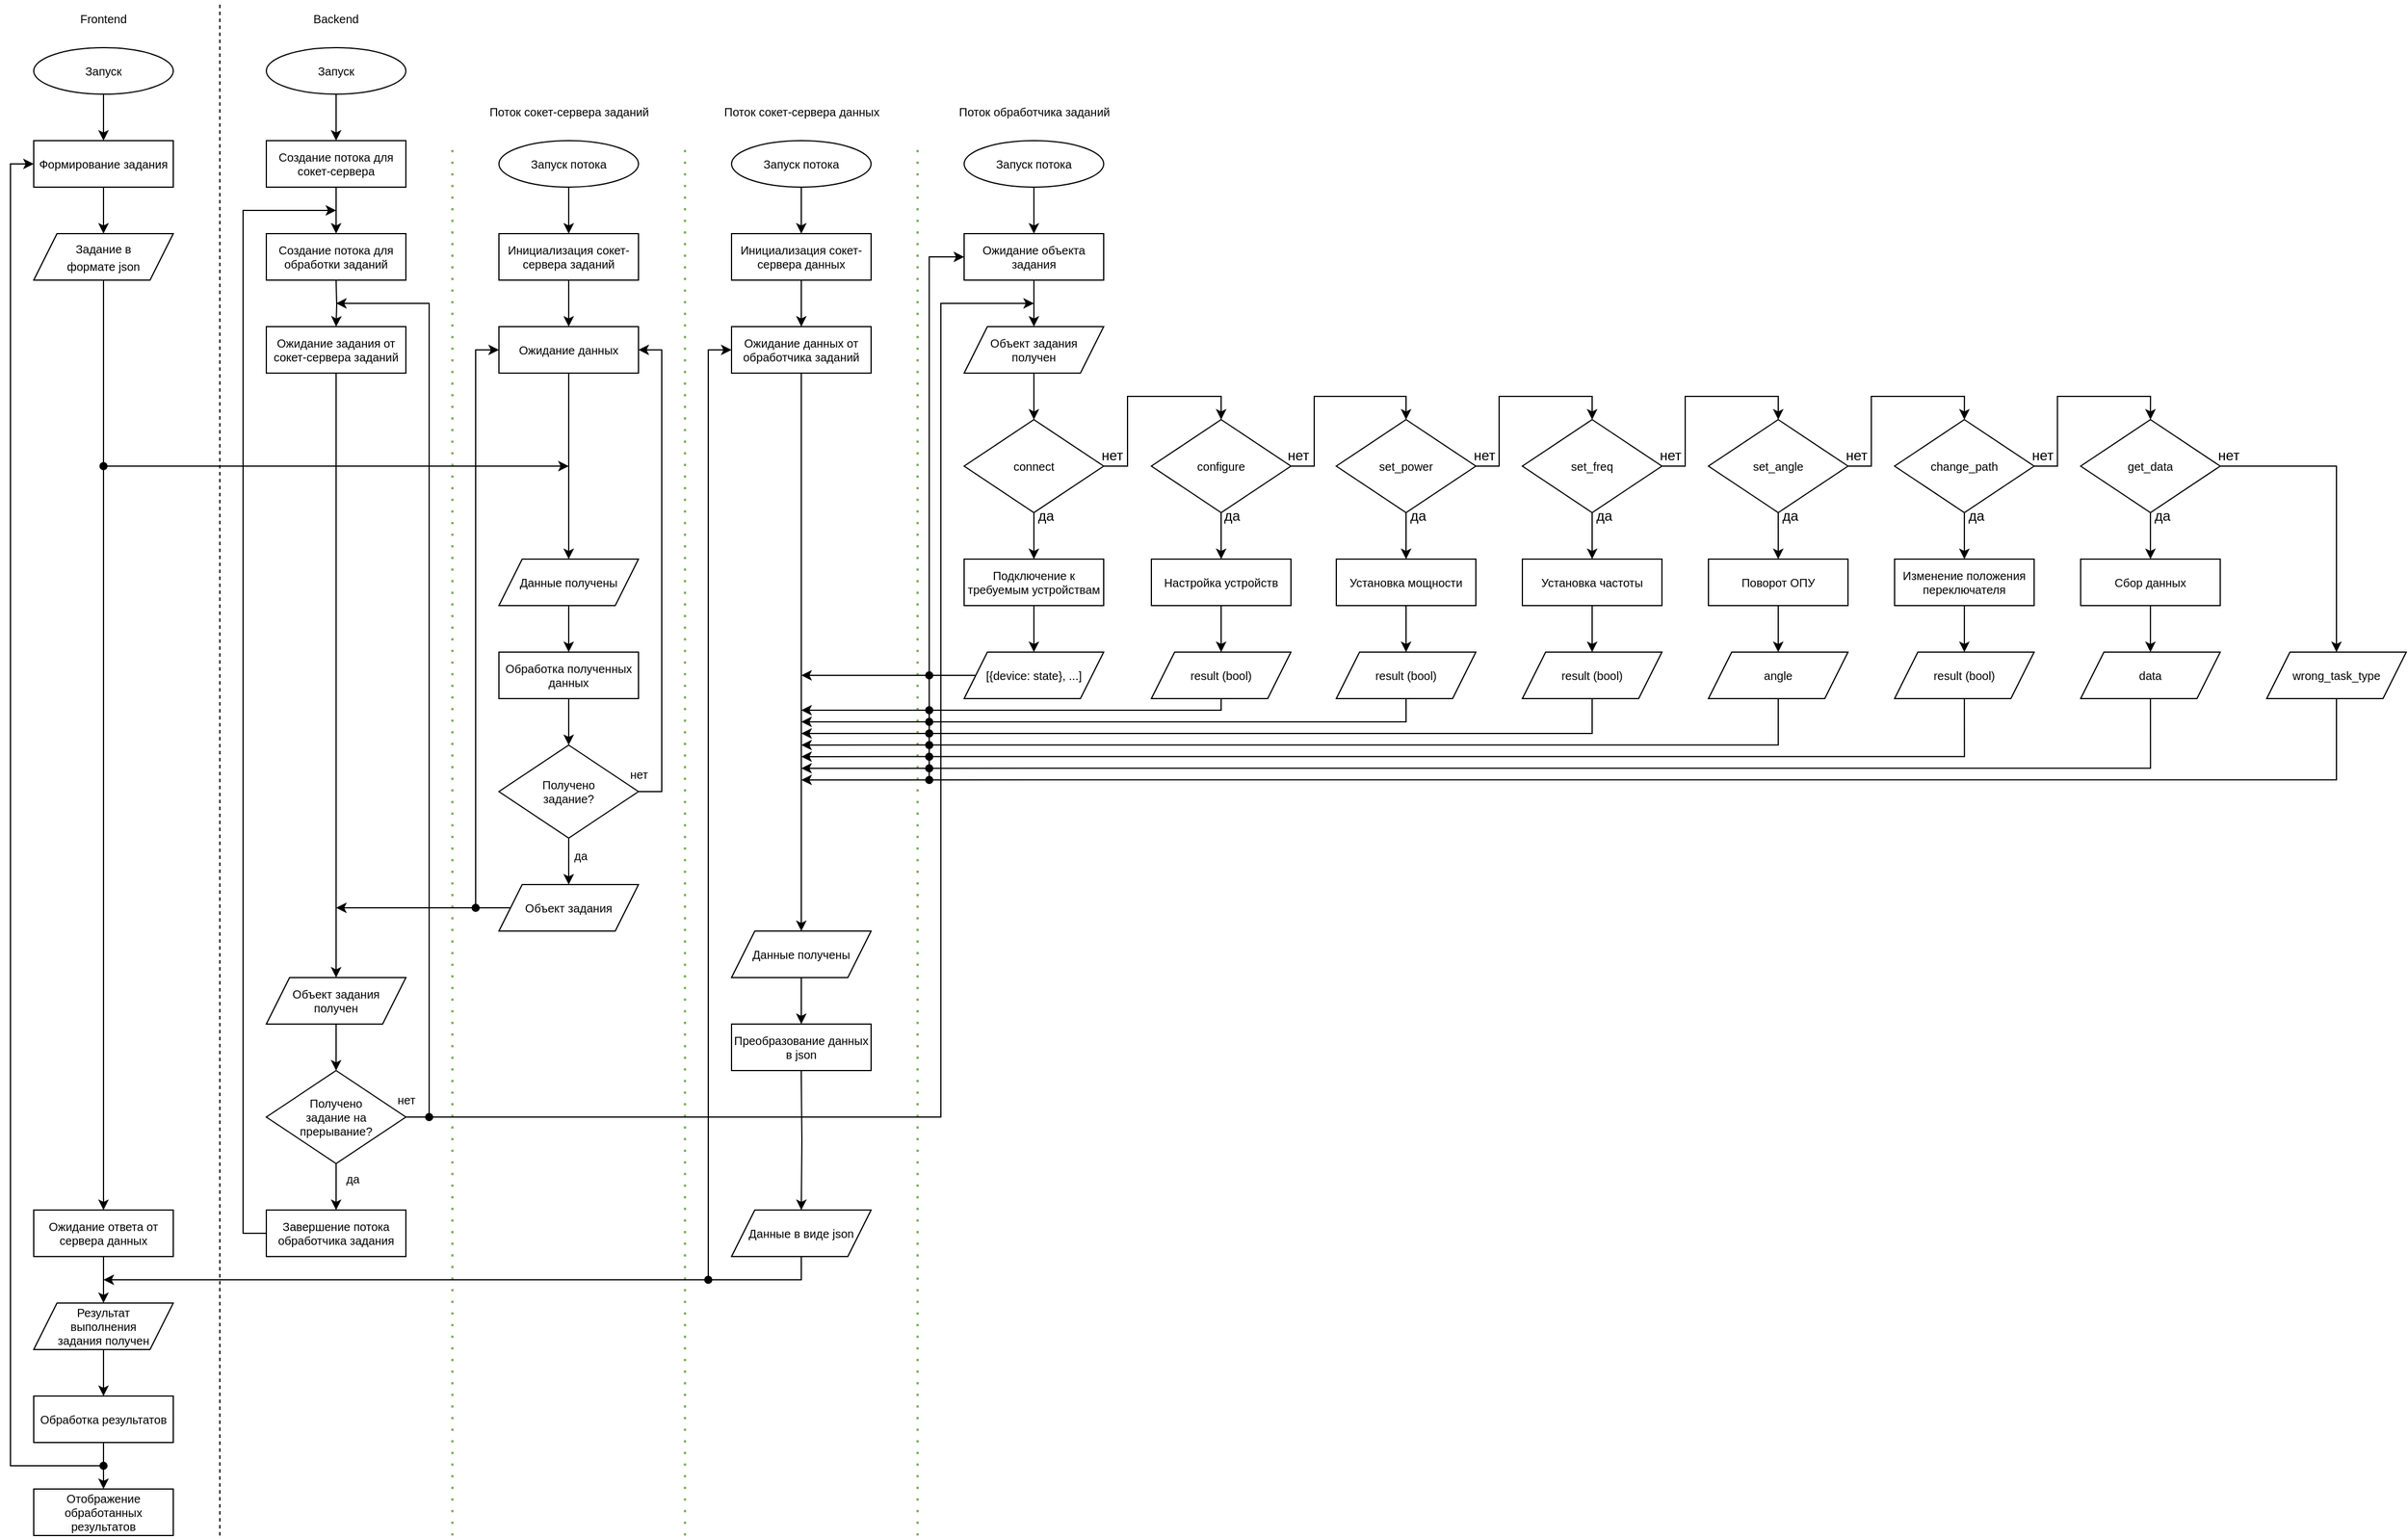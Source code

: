 <mxfile version="21.2.8" type="device">
  <diagram name="Страница 1" id="8t7mHYJjYLdRvQFiaqXW">
    <mxGraphModel dx="1793" dy="1056" grid="1" gridSize="10" guides="1" tooltips="1" connect="1" arrows="1" fold="1" page="1" pageScale="1" pageWidth="827" pageHeight="1169" math="0" shadow="0">
      <root>
        <mxCell id="0" />
        <mxCell id="1" parent="0" />
        <mxCell id="qP5BQAuJ_K36P6JdMD1J-1" value="" style="endArrow=none;dashed=1;html=1;rounded=0;fontSize=10;" edge="1" parent="1">
          <mxGeometry width="50" height="50" relative="1" as="geometry">
            <mxPoint x="320" y="1400" as="sourcePoint" />
            <mxPoint x="320" y="80" as="targetPoint" />
          </mxGeometry>
        </mxCell>
        <mxCell id="qP5BQAuJ_K36P6JdMD1J-2" value="Frontend" style="text;html=1;strokeColor=none;fillColor=none;align=center;verticalAlign=middle;whiteSpace=wrap;rounded=0;fontSize=10;" vertex="1" parent="1">
          <mxGeometry x="190" y="80" width="60" height="30" as="geometry" />
        </mxCell>
        <mxCell id="qP5BQAuJ_K36P6JdMD1J-3" value="Backend" style="text;html=1;strokeColor=none;fillColor=none;align=center;verticalAlign=middle;whiteSpace=wrap;rounded=0;fontSize=10;" vertex="1" parent="1">
          <mxGeometry x="390" y="80" width="60" height="30" as="geometry" />
        </mxCell>
        <mxCell id="qP5BQAuJ_K36P6JdMD1J-8" value="" style="edgeStyle=orthogonalEdgeStyle;rounded=0;orthogonalLoop=1;jettySize=auto;html=1;exitX=0.5;exitY=1;exitDx=0;exitDy=0;fontSize=10;" edge="1" parent="1" source="qP5BQAuJ_K36P6JdMD1J-36" target="qP5BQAuJ_K36P6JdMD1J-7">
          <mxGeometry relative="1" as="geometry">
            <mxPoint x="420" y="160" as="sourcePoint" />
          </mxGeometry>
        </mxCell>
        <mxCell id="qP5BQAuJ_K36P6JdMD1J-21" value="" style="edgeStyle=orthogonalEdgeStyle;rounded=0;orthogonalLoop=1;jettySize=auto;html=1;fontSize=10;exitX=0.5;exitY=1;exitDx=0;exitDy=0;entryX=0.5;entryY=0;entryDx=0;entryDy=0;" edge="1" parent="1" source="qP5BQAuJ_K36P6JdMD1J-6" target="qP5BQAuJ_K36P6JdMD1J-64">
          <mxGeometry relative="1" as="geometry">
            <mxPoint x="620.091" y="440" as="sourcePoint" />
            <mxPoint x="620" y="480" as="targetPoint" />
          </mxGeometry>
        </mxCell>
        <mxCell id="qP5BQAuJ_K36P6JdMD1J-6" value="&lt;font style=&quot;font-size: 10px;&quot;&gt;Инициализация сокет-сервера заданий&lt;/font&gt;" style="rounded=0;whiteSpace=wrap;html=1;fontSize=10;" vertex="1" parent="1">
          <mxGeometry x="560" y="280" width="120" height="40" as="geometry" />
        </mxCell>
        <mxCell id="qP5BQAuJ_K36P6JdMD1J-15" value="" style="edgeStyle=orthogonalEdgeStyle;rounded=0;orthogonalLoop=1;jettySize=auto;html=1;fontSize=10;" edge="1" parent="1" source="qP5BQAuJ_K36P6JdMD1J-7" target="qP5BQAuJ_K36P6JdMD1J-14">
          <mxGeometry relative="1" as="geometry" />
        </mxCell>
        <mxCell id="qP5BQAuJ_K36P6JdMD1J-7" value="Создание потока для сокет-сервера" style="rounded=0;whiteSpace=wrap;html=1;fontSize=10;" vertex="1" parent="1">
          <mxGeometry x="360" y="200" width="120" height="40" as="geometry" />
        </mxCell>
        <mxCell id="qP5BQAuJ_K36P6JdMD1J-10" value="" style="edgeStyle=orthogonalEdgeStyle;rounded=0;orthogonalLoop=1;jettySize=auto;html=1;exitX=0.5;exitY=1;exitDx=0;exitDy=0;fontSize=10;" edge="1" parent="1" source="qP5BQAuJ_K36P6JdMD1J-37" target="qP5BQAuJ_K36P6JdMD1J-6">
          <mxGeometry relative="1" as="geometry">
            <mxPoint x="620" y="240" as="sourcePoint" />
          </mxGeometry>
        </mxCell>
        <mxCell id="qP5BQAuJ_K36P6JdMD1J-11" value="" style="endArrow=none;dashed=1;html=1;dashPattern=1 4;strokeWidth=2;rounded=0;fillColor=#d5e8d4;strokeColor=#82b366;fontSize=10;" edge="1" parent="1">
          <mxGeometry width="50" height="50" relative="1" as="geometry">
            <mxPoint x="520" y="1400" as="sourcePoint" />
            <mxPoint x="520" y="200" as="targetPoint" />
          </mxGeometry>
        </mxCell>
        <mxCell id="qP5BQAuJ_K36P6JdMD1J-12" value="" style="endArrow=none;dashed=1;html=1;dashPattern=1 4;strokeWidth=2;rounded=0;fillColor=#d5e8d4;strokeColor=#82b366;fontSize=10;" edge="1" parent="1">
          <mxGeometry width="50" height="50" relative="1" as="geometry">
            <mxPoint x="720" y="1400" as="sourcePoint" />
            <mxPoint x="720" y="200" as="targetPoint" />
          </mxGeometry>
        </mxCell>
        <mxCell id="qP5BQAuJ_K36P6JdMD1J-13" value="Поток сокет-сервера заданий" style="text;html=1;align=center;verticalAlign=middle;resizable=0;points=[];autosize=1;strokeColor=none;fillColor=none;fontSize=10;" vertex="1" parent="1">
          <mxGeometry x="540" y="160" width="160" height="30" as="geometry" />
        </mxCell>
        <mxCell id="qP5BQAuJ_K36P6JdMD1J-17" value="" style="edgeStyle=orthogonalEdgeStyle;rounded=0;orthogonalLoop=1;jettySize=auto;html=1;fontSize=10;" edge="1" parent="1" target="qP5BQAuJ_K36P6JdMD1J-16">
          <mxGeometry relative="1" as="geometry">
            <mxPoint x="420" y="320" as="sourcePoint" />
          </mxGeometry>
        </mxCell>
        <mxCell id="qP5BQAuJ_K36P6JdMD1J-14" value="Создание потока для обработки заданий" style="rounded=0;whiteSpace=wrap;html=1;fontSize=10;" vertex="1" parent="1">
          <mxGeometry x="360" y="280" width="120" height="40" as="geometry" />
        </mxCell>
        <mxCell id="qP5BQAuJ_K36P6JdMD1J-41" style="edgeStyle=orthogonalEdgeStyle;rounded=0;orthogonalLoop=1;jettySize=auto;html=1;entryX=0.5;entryY=0;entryDx=0;entryDy=0;fontSize=10;" edge="1" parent="1" source="qP5BQAuJ_K36P6JdMD1J-16" target="qP5BQAuJ_K36P6JdMD1J-40">
          <mxGeometry relative="1" as="geometry" />
        </mxCell>
        <mxCell id="qP5BQAuJ_K36P6JdMD1J-16" value="Ожидание задания от сокет-сервера заданий" style="rounded=0;whiteSpace=wrap;html=1;fontSize=10;" vertex="1" parent="1">
          <mxGeometry x="360" y="360" width="120" height="40" as="geometry" />
        </mxCell>
        <mxCell id="qP5BQAuJ_K36P6JdMD1J-23" value="" style="edgeStyle=orthogonalEdgeStyle;rounded=0;orthogonalLoop=1;jettySize=auto;html=1;exitX=0.5;exitY=1;exitDx=0;exitDy=0;fontSize=10;entryX=0.5;entryY=0;entryDx=0;entryDy=0;" edge="1" parent="1" source="qP5BQAuJ_K36P6JdMD1J-38" target="qP5BQAuJ_K36P6JdMD1J-63">
          <mxGeometry relative="1" as="geometry">
            <mxPoint x="820" y="240" as="sourcePoint" />
            <mxPoint x="820" y="280" as="targetPoint" />
          </mxGeometry>
        </mxCell>
        <mxCell id="qP5BQAuJ_K36P6JdMD1J-19" value="Поток сокет-сервера данных" style="text;html=1;align=center;verticalAlign=middle;resizable=0;points=[];autosize=1;strokeColor=none;fillColor=none;fontSize=10;" vertex="1" parent="1">
          <mxGeometry x="740" y="160" width="160" height="30" as="geometry" />
        </mxCell>
        <mxCell id="qP5BQAuJ_K36P6JdMD1J-27" value="" style="edgeStyle=orthogonalEdgeStyle;rounded=0;orthogonalLoop=1;jettySize=auto;html=1;fontSize=10;" edge="1" parent="1" source="qP5BQAuJ_K36P6JdMD1J-24" target="qP5BQAuJ_K36P6JdMD1J-26">
          <mxGeometry relative="1" as="geometry" />
        </mxCell>
        <mxCell id="qP5BQAuJ_K36P6JdMD1J-24" value="Обработка полученных данных" style="rounded=0;whiteSpace=wrap;html=1;fontSize=10;" vertex="1" parent="1">
          <mxGeometry x="560" y="640" width="120" height="40" as="geometry" />
        </mxCell>
        <mxCell id="qP5BQAuJ_K36P6JdMD1J-33" value="" style="edgeStyle=orthogonalEdgeStyle;rounded=0;orthogonalLoop=1;jettySize=auto;html=1;fontSize=10;" edge="1" parent="1" source="qP5BQAuJ_K36P6JdMD1J-26" target="qP5BQAuJ_K36P6JdMD1J-32">
          <mxGeometry relative="1" as="geometry" />
        </mxCell>
        <mxCell id="qP5BQAuJ_K36P6JdMD1J-65" style="edgeStyle=orthogonalEdgeStyle;rounded=0;orthogonalLoop=1;jettySize=auto;html=1;entryX=1;entryY=0.5;entryDx=0;entryDy=0;fontSize=10;" edge="1" parent="1" source="qP5BQAuJ_K36P6JdMD1J-26" target="qP5BQAuJ_K36P6JdMD1J-64">
          <mxGeometry relative="1" as="geometry">
            <Array as="points">
              <mxPoint x="700" y="760" />
              <mxPoint x="700" y="380" />
            </Array>
          </mxGeometry>
        </mxCell>
        <mxCell id="qP5BQAuJ_K36P6JdMD1J-26" value="Получено &lt;br style=&quot;font-size: 10px;&quot;&gt;задание?" style="rhombus;whiteSpace=wrap;html=1;rounded=0;fontSize=10;" vertex="1" parent="1">
          <mxGeometry x="560" y="720" width="120" height="80" as="geometry" />
        </mxCell>
        <mxCell id="qP5BQAuJ_K36P6JdMD1J-30" value="нет" style="text;html=1;align=center;verticalAlign=middle;resizable=0;points=[];autosize=1;strokeColor=none;fillColor=none;fontSize=10;" vertex="1" parent="1">
          <mxGeometry x="660" y="730" width="40" height="30" as="geometry" />
        </mxCell>
        <mxCell id="qP5BQAuJ_K36P6JdMD1J-159" value="" style="edgeStyle=orthogonalEdgeStyle;rounded=0;orthogonalLoop=1;jettySize=auto;html=1;" edge="1" parent="1" source="qP5BQAuJ_K36P6JdMD1J-31" target="qP5BQAuJ_K36P6JdMD1J-24">
          <mxGeometry relative="1" as="geometry" />
        </mxCell>
        <mxCell id="qP5BQAuJ_K36P6JdMD1J-31" value="Данные получены" style="shape=parallelogram;perimeter=parallelogramPerimeter;whiteSpace=wrap;html=1;fixedSize=1;fontSize=10;" vertex="1" parent="1">
          <mxGeometry x="560" y="560" width="120" height="40" as="geometry" />
        </mxCell>
        <mxCell id="qP5BQAuJ_K36P6JdMD1J-43" style="edgeStyle=orthogonalEdgeStyle;rounded=0;orthogonalLoop=1;jettySize=auto;html=1;fontSize=10;" edge="1" parent="1" source="qP5BQAuJ_K36P6JdMD1J-32">
          <mxGeometry relative="1" as="geometry">
            <mxPoint x="420" y="860" as="targetPoint" />
          </mxGeometry>
        </mxCell>
        <mxCell id="qP5BQAuJ_K36P6JdMD1J-32" value="Объект задания" style="shape=parallelogram;perimeter=parallelogramPerimeter;whiteSpace=wrap;html=1;fixedSize=1;fontSize=10;" vertex="1" parent="1">
          <mxGeometry x="560" y="840" width="120" height="40" as="geometry" />
        </mxCell>
        <mxCell id="qP5BQAuJ_K36P6JdMD1J-34" value="да" style="text;html=1;align=center;verticalAlign=middle;resizable=0;points=[];autosize=1;strokeColor=none;fillColor=none;fontSize=10;" vertex="1" parent="1">
          <mxGeometry x="615" y="800" width="30" height="30" as="geometry" />
        </mxCell>
        <mxCell id="qP5BQAuJ_K36P6JdMD1J-157" value="" style="edgeStyle=orthogonalEdgeStyle;rounded=0;orthogonalLoop=1;jettySize=auto;html=1;" edge="1" parent="1" source="qP5BQAuJ_K36P6JdMD1J-35">
          <mxGeometry relative="1" as="geometry">
            <mxPoint x="220" y="200" as="targetPoint" />
          </mxGeometry>
        </mxCell>
        <mxCell id="qP5BQAuJ_K36P6JdMD1J-35" value="Запуск" style="ellipse;whiteSpace=wrap;html=1;fontSize=10;" vertex="1" parent="1">
          <mxGeometry x="160" y="120" width="120" height="40" as="geometry" />
        </mxCell>
        <mxCell id="qP5BQAuJ_K36P6JdMD1J-36" value="Запуск" style="ellipse;whiteSpace=wrap;html=1;fontSize=10;" vertex="1" parent="1">
          <mxGeometry x="360" y="120" width="120" height="40" as="geometry" />
        </mxCell>
        <mxCell id="qP5BQAuJ_K36P6JdMD1J-37" value="Запуск потока" style="ellipse;whiteSpace=wrap;html=1;fontSize=10;" vertex="1" parent="1">
          <mxGeometry x="560" y="200" width="120" height="40" as="geometry" />
        </mxCell>
        <mxCell id="qP5BQAuJ_K36P6JdMD1J-38" value="Запуск потока" style="ellipse;whiteSpace=wrap;html=1;fontSize=10;" vertex="1" parent="1">
          <mxGeometry x="760" y="200" width="120" height="40" as="geometry" />
        </mxCell>
        <mxCell id="qP5BQAuJ_K36P6JdMD1J-57" style="edgeStyle=orthogonalEdgeStyle;rounded=0;orthogonalLoop=1;jettySize=auto;html=1;entryX=0.5;entryY=0;entryDx=0;entryDy=0;fontSize=10;" edge="1" parent="1" source="qP5BQAuJ_K36P6JdMD1J-40" target="qP5BQAuJ_K36P6JdMD1J-51">
          <mxGeometry relative="1" as="geometry" />
        </mxCell>
        <mxCell id="qP5BQAuJ_K36P6JdMD1J-40" value="&lt;font style=&quot;font-size: 10px;&quot;&gt;Объект задания &lt;br style=&quot;font-size: 10px;&quot;&gt;получен&lt;/font&gt;" style="shape=parallelogram;perimeter=parallelogramPerimeter;whiteSpace=wrap;html=1;fixedSize=1;fontSize=10;" vertex="1" parent="1">
          <mxGeometry x="360" y="920" width="120" height="40" as="geometry" />
        </mxCell>
        <mxCell id="qP5BQAuJ_K36P6JdMD1J-44" value="" style="endArrow=none;dashed=1;html=1;dashPattern=1 4;strokeWidth=2;rounded=0;fillColor=#d5e8d4;strokeColor=#82b366;fontSize=10;" edge="1" parent="1">
          <mxGeometry width="50" height="50" relative="1" as="geometry">
            <mxPoint x="920" y="1400" as="sourcePoint" />
            <mxPoint x="920" y="200" as="targetPoint" />
          </mxGeometry>
        </mxCell>
        <mxCell id="qP5BQAuJ_K36P6JdMD1J-45" value="" style="edgeStyle=orthogonalEdgeStyle;rounded=0;orthogonalLoop=1;jettySize=auto;html=1;exitX=0.5;exitY=1;exitDx=0;exitDy=0;fontSize=10;" edge="1" parent="1" source="qP5BQAuJ_K36P6JdMD1J-47">
          <mxGeometry relative="1" as="geometry">
            <mxPoint x="1020" y="240" as="sourcePoint" />
            <mxPoint x="1020" y="280" as="targetPoint" />
          </mxGeometry>
        </mxCell>
        <mxCell id="qP5BQAuJ_K36P6JdMD1J-46" value="Поток обработчика заданий" style="text;html=1;align=center;verticalAlign=middle;resizable=0;points=[];autosize=1;strokeColor=none;fillColor=none;fontSize=10;" vertex="1" parent="1">
          <mxGeometry x="945" y="160" width="150" height="30" as="geometry" />
        </mxCell>
        <mxCell id="qP5BQAuJ_K36P6JdMD1J-47" value="Запуск потока" style="ellipse;whiteSpace=wrap;html=1;fontSize=10;" vertex="1" parent="1">
          <mxGeometry x="960" y="200" width="120" height="40" as="geometry" />
        </mxCell>
        <mxCell id="qP5BQAuJ_K36P6JdMD1J-53" value="" style="edgeStyle=orthogonalEdgeStyle;rounded=0;orthogonalLoop=1;jettySize=auto;html=1;fontSize=10;" edge="1" parent="1" source="qP5BQAuJ_K36P6JdMD1J-51" target="qP5BQAuJ_K36P6JdMD1J-52">
          <mxGeometry relative="1" as="geometry" />
        </mxCell>
        <mxCell id="qP5BQAuJ_K36P6JdMD1J-58" style="edgeStyle=orthogonalEdgeStyle;rounded=0;orthogonalLoop=1;jettySize=auto;html=1;fontSize=10;" edge="1" parent="1" source="qP5BQAuJ_K36P6JdMD1J-51">
          <mxGeometry relative="1" as="geometry">
            <mxPoint x="1020" y="340" as="targetPoint" />
            <Array as="points">
              <mxPoint x="940" y="1040" />
              <mxPoint x="940" y="340" />
              <mxPoint x="1020" y="340" />
            </Array>
          </mxGeometry>
        </mxCell>
        <mxCell id="qP5BQAuJ_K36P6JdMD1J-51" value="Получено &lt;br style=&quot;font-size: 10px;&quot;&gt;задание на &lt;br style=&quot;font-size: 10px;&quot;&gt;прерывание?" style="rhombus;whiteSpace=wrap;html=1;rounded=0;fontSize=10;" vertex="1" parent="1">
          <mxGeometry x="360" y="1000" width="120" height="80" as="geometry" />
        </mxCell>
        <mxCell id="qP5BQAuJ_K36P6JdMD1J-55" style="edgeStyle=orthogonalEdgeStyle;rounded=0;orthogonalLoop=1;jettySize=auto;html=1;exitX=0;exitY=0.5;exitDx=0;exitDy=0;fontSize=10;" edge="1" parent="1" source="qP5BQAuJ_K36P6JdMD1J-52">
          <mxGeometry relative="1" as="geometry">
            <mxPoint x="420" y="260" as="targetPoint" />
            <Array as="points">
              <mxPoint x="340" y="1140" />
              <mxPoint x="340" y="260" />
            </Array>
          </mxGeometry>
        </mxCell>
        <mxCell id="qP5BQAuJ_K36P6JdMD1J-52" value="&lt;font style=&quot;font-size: 10px;&quot;&gt;Завершение потока&lt;br style=&quot;font-size: 10px;&quot;&gt;обработчика задания&lt;/font&gt;" style="rounded=0;whiteSpace=wrap;html=1;fontSize=10;" vertex="1" parent="1">
          <mxGeometry x="360" y="1120" width="120" height="40" as="geometry" />
        </mxCell>
        <mxCell id="qP5BQAuJ_K36P6JdMD1J-54" value="да" style="text;html=1;align=center;verticalAlign=middle;resizable=0;points=[];autosize=1;strokeColor=none;fillColor=none;fontSize=10;" vertex="1" parent="1">
          <mxGeometry x="419" y="1078" width="30" height="30" as="geometry" />
        </mxCell>
        <mxCell id="qP5BQAuJ_K36P6JdMD1J-61" value="" style="edgeStyle=orthogonalEdgeStyle;rounded=0;orthogonalLoop=1;jettySize=auto;html=1;fontSize=10;exitX=0.5;exitY=1;exitDx=0;exitDy=0;" edge="1" parent="1" source="qP5BQAuJ_K36P6JdMD1J-59" target="qP5BQAuJ_K36P6JdMD1J-60">
          <mxGeometry relative="1" as="geometry">
            <mxPoint x="1020" y="440" as="sourcePoint" />
          </mxGeometry>
        </mxCell>
        <mxCell id="qP5BQAuJ_K36P6JdMD1J-59" value="&lt;font style=&quot;font-size: 10px;&quot;&gt;Ожидание объекта задания&lt;/font&gt;" style="rounded=0;whiteSpace=wrap;html=1;fontSize=10;" vertex="1" parent="1">
          <mxGeometry x="960" y="280" width="120" height="40" as="geometry" />
        </mxCell>
        <mxCell id="qP5BQAuJ_K36P6JdMD1J-74" value="" style="edgeStyle=orthogonalEdgeStyle;rounded=0;orthogonalLoop=1;jettySize=auto;html=1;fontSize=10;" edge="1" parent="1" source="qP5BQAuJ_K36P6JdMD1J-60" target="qP5BQAuJ_K36P6JdMD1J-73">
          <mxGeometry relative="1" as="geometry" />
        </mxCell>
        <mxCell id="qP5BQAuJ_K36P6JdMD1J-60" value="&lt;font style=&quot;font-size: 10px;&quot;&gt;Объект задания &lt;br style=&quot;font-size: 10px;&quot;&gt;получен&lt;/font&gt;" style="shape=parallelogram;perimeter=parallelogramPerimeter;whiteSpace=wrap;html=1;fixedSize=1;fontSize=10;" vertex="1" parent="1">
          <mxGeometry x="960" y="360" width="120" height="40" as="geometry" />
        </mxCell>
        <mxCell id="qP5BQAuJ_K36P6JdMD1J-62" value="нет" style="text;html=1;align=center;verticalAlign=middle;resizable=0;points=[];autosize=1;strokeColor=none;fillColor=none;fontSize=10;" vertex="1" parent="1">
          <mxGeometry x="460" y="1010" width="40" height="30" as="geometry" />
        </mxCell>
        <mxCell id="qP5BQAuJ_K36P6JdMD1J-68" value="" style="edgeStyle=orthogonalEdgeStyle;rounded=0;orthogonalLoop=1;jettySize=auto;html=1;fontSize=10;exitX=0.5;exitY=1;exitDx=0;exitDy=0;" edge="1" parent="1" source="qP5BQAuJ_K36P6JdMD1J-63" target="qP5BQAuJ_K36P6JdMD1J-67">
          <mxGeometry relative="1" as="geometry">
            <mxPoint x="820" y="440" as="sourcePoint" />
          </mxGeometry>
        </mxCell>
        <mxCell id="qP5BQAuJ_K36P6JdMD1J-63" value="&lt;font style=&quot;font-size: 10px;&quot;&gt;Инициализация сокет-сервера данных&lt;/font&gt;" style="rounded=0;whiteSpace=wrap;html=1;fontSize=10;" vertex="1" parent="1">
          <mxGeometry x="760" y="280" width="120" height="40" as="geometry" />
        </mxCell>
        <mxCell id="qP5BQAuJ_K36P6JdMD1J-160" style="edgeStyle=orthogonalEdgeStyle;rounded=0;orthogonalLoop=1;jettySize=auto;html=1;entryX=0.5;entryY=0;entryDx=0;entryDy=0;" edge="1" parent="1" source="qP5BQAuJ_K36P6JdMD1J-64" target="qP5BQAuJ_K36P6JdMD1J-31">
          <mxGeometry relative="1" as="geometry" />
        </mxCell>
        <mxCell id="qP5BQAuJ_K36P6JdMD1J-64" value="&lt;font style=&quot;font-size: 10px;&quot;&gt;Ожидание данных&lt;/font&gt;" style="rounded=0;whiteSpace=wrap;html=1;fontSize=10;" vertex="1" parent="1">
          <mxGeometry x="560" y="360" width="120" height="40" as="geometry" />
        </mxCell>
        <mxCell id="qP5BQAuJ_K36P6JdMD1J-66" value="" style="endArrow=classic;html=1;rounded=0;entryX=0;entryY=0.5;entryDx=0;entryDy=0;fontSize=10;startArrow=oval;startFill=1;" edge="1" parent="1" target="qP5BQAuJ_K36P6JdMD1J-64">
          <mxGeometry width="50" height="50" relative="1" as="geometry">
            <mxPoint x="540" y="860" as="sourcePoint" />
            <mxPoint x="580" y="810" as="targetPoint" />
            <Array as="points">
              <mxPoint x="540" y="500" />
              <mxPoint x="540" y="380" />
            </Array>
          </mxGeometry>
        </mxCell>
        <mxCell id="qP5BQAuJ_K36P6JdMD1J-70" value="" style="edgeStyle=orthogonalEdgeStyle;rounded=0;orthogonalLoop=1;jettySize=auto;html=1;fontSize=10;" edge="1" parent="1" source="qP5BQAuJ_K36P6JdMD1J-67" target="qP5BQAuJ_K36P6JdMD1J-69">
          <mxGeometry relative="1" as="geometry" />
        </mxCell>
        <mxCell id="qP5BQAuJ_K36P6JdMD1J-67" value="&lt;font style=&quot;font-size: 10px;&quot;&gt;Ожидание данных от обработчика заданий&lt;/font&gt;" style="rounded=0;whiteSpace=wrap;html=1;fontSize=10;" vertex="1" parent="1">
          <mxGeometry x="760" y="360" width="120" height="40" as="geometry" />
        </mxCell>
        <mxCell id="qP5BQAuJ_K36P6JdMD1J-72" value="" style="edgeStyle=orthogonalEdgeStyle;rounded=0;orthogonalLoop=1;jettySize=auto;html=1;fontSize=10;" edge="1" parent="1" source="qP5BQAuJ_K36P6JdMD1J-69">
          <mxGeometry relative="1" as="geometry">
            <mxPoint x="820" y="960" as="targetPoint" />
          </mxGeometry>
        </mxCell>
        <mxCell id="qP5BQAuJ_K36P6JdMD1J-69" value="Данные получены" style="shape=parallelogram;perimeter=parallelogramPerimeter;whiteSpace=wrap;html=1;fixedSize=1;fontSize=10;" vertex="1" parent="1">
          <mxGeometry x="760" y="880" width="120" height="40" as="geometry" />
        </mxCell>
        <mxCell id="qP5BQAuJ_K36P6JdMD1J-153" style="edgeStyle=orthogonalEdgeStyle;rounded=0;orthogonalLoop=1;jettySize=auto;html=1;entryX=0.5;entryY=0;entryDx=0;entryDy=0;" edge="1" parent="1" target="qP5BQAuJ_K36P6JdMD1J-161">
          <mxGeometry relative="1" as="geometry">
            <mxPoint x="819.957" y="1000" as="sourcePoint" />
            <mxPoint x="820" y="1078" as="targetPoint" />
          </mxGeometry>
        </mxCell>
        <mxCell id="qP5BQAuJ_K36P6JdMD1J-76" style="edgeStyle=orthogonalEdgeStyle;rounded=0;orthogonalLoop=1;jettySize=auto;html=1;entryX=0.5;entryY=0;entryDx=0;entryDy=0;fontSize=10;" edge="1" parent="1" source="qP5BQAuJ_K36P6JdMD1J-73" target="qP5BQAuJ_K36P6JdMD1J-75">
          <mxGeometry relative="1" as="geometry" />
        </mxCell>
        <mxCell id="qP5BQAuJ_K36P6JdMD1J-90" value="" style="edgeStyle=orthogonalEdgeStyle;rounded=0;orthogonalLoop=1;jettySize=auto;html=1;fontSize=10;" edge="1" parent="1" source="qP5BQAuJ_K36P6JdMD1J-73" target="qP5BQAuJ_K36P6JdMD1J-89">
          <mxGeometry relative="1" as="geometry" />
        </mxCell>
        <mxCell id="qP5BQAuJ_K36P6JdMD1J-73" value="connect" style="rhombus;whiteSpace=wrap;html=1;fontSize=10;" vertex="1" parent="1">
          <mxGeometry x="960" y="440" width="120" height="80" as="geometry" />
        </mxCell>
        <mxCell id="qP5BQAuJ_K36P6JdMD1J-78" style="edgeStyle=orthogonalEdgeStyle;rounded=0;orthogonalLoop=1;jettySize=auto;html=1;entryX=0.5;entryY=0;entryDx=0;entryDy=0;fontSize=10;" edge="1" parent="1" source="qP5BQAuJ_K36P6JdMD1J-75" target="qP5BQAuJ_K36P6JdMD1J-77">
          <mxGeometry relative="1" as="geometry" />
        </mxCell>
        <mxCell id="qP5BQAuJ_K36P6JdMD1J-97" value="" style="edgeStyle=orthogonalEdgeStyle;rounded=0;orthogonalLoop=1;jettySize=auto;html=1;fontSize=10;" edge="1" parent="1" source="qP5BQAuJ_K36P6JdMD1J-75" target="qP5BQAuJ_K36P6JdMD1J-94">
          <mxGeometry relative="1" as="geometry" />
        </mxCell>
        <mxCell id="qP5BQAuJ_K36P6JdMD1J-75" value="configure" style="rhombus;whiteSpace=wrap;html=1;fontSize=10;" vertex="1" parent="1">
          <mxGeometry x="1121" y="440" width="120" height="80" as="geometry" />
        </mxCell>
        <mxCell id="qP5BQAuJ_K36P6JdMD1J-80" style="edgeStyle=orthogonalEdgeStyle;rounded=0;orthogonalLoop=1;jettySize=auto;html=1;entryX=0.5;entryY=0;entryDx=0;entryDy=0;fontSize=10;" edge="1" parent="1" source="qP5BQAuJ_K36P6JdMD1J-77" target="qP5BQAuJ_K36P6JdMD1J-79">
          <mxGeometry relative="1" as="geometry" />
        </mxCell>
        <mxCell id="qP5BQAuJ_K36P6JdMD1J-101" value="" style="edgeStyle=orthogonalEdgeStyle;rounded=0;orthogonalLoop=1;jettySize=auto;html=1;" edge="1" parent="1" source="qP5BQAuJ_K36P6JdMD1J-77" target="qP5BQAuJ_K36P6JdMD1J-99">
          <mxGeometry relative="1" as="geometry" />
        </mxCell>
        <mxCell id="qP5BQAuJ_K36P6JdMD1J-77" value="set_power" style="rhombus;whiteSpace=wrap;html=1;fontSize=10;" vertex="1" parent="1">
          <mxGeometry x="1280" y="440" width="120" height="80" as="geometry" />
        </mxCell>
        <mxCell id="qP5BQAuJ_K36P6JdMD1J-82" style="edgeStyle=orthogonalEdgeStyle;rounded=0;orthogonalLoop=1;jettySize=auto;html=1;entryX=0.5;entryY=0;entryDx=0;entryDy=0;fontSize=10;" edge="1" parent="1" source="qP5BQAuJ_K36P6JdMD1J-79" target="qP5BQAuJ_K36P6JdMD1J-81">
          <mxGeometry relative="1" as="geometry" />
        </mxCell>
        <mxCell id="qP5BQAuJ_K36P6JdMD1J-107" value="" style="edgeStyle=orthogonalEdgeStyle;rounded=0;orthogonalLoop=1;jettySize=auto;html=1;" edge="1" parent="1" source="qP5BQAuJ_K36P6JdMD1J-79" target="qP5BQAuJ_K36P6JdMD1J-105">
          <mxGeometry relative="1" as="geometry" />
        </mxCell>
        <mxCell id="qP5BQAuJ_K36P6JdMD1J-79" value="set_freq" style="rhombus;whiteSpace=wrap;html=1;fontSize=10;" vertex="1" parent="1">
          <mxGeometry x="1440" y="440" width="120" height="80" as="geometry" />
        </mxCell>
        <mxCell id="qP5BQAuJ_K36P6JdMD1J-115" value="" style="edgeStyle=orthogonalEdgeStyle;rounded=0;orthogonalLoop=1;jettySize=auto;html=1;" edge="1" parent="1" source="qP5BQAuJ_K36P6JdMD1J-81" target="qP5BQAuJ_K36P6JdMD1J-111">
          <mxGeometry relative="1" as="geometry" />
        </mxCell>
        <mxCell id="qP5BQAuJ_K36P6JdMD1J-81" value="set_angle" style="rhombus;whiteSpace=wrap;html=1;fontSize=10;" vertex="1" parent="1">
          <mxGeometry x="1600" y="440" width="120" height="80" as="geometry" />
        </mxCell>
        <mxCell id="qP5BQAuJ_K36P6JdMD1J-86" style="edgeStyle=orthogonalEdgeStyle;rounded=0;orthogonalLoop=1;jettySize=auto;html=1;entryX=0.5;entryY=0;entryDx=0;entryDy=0;fontSize=10;exitX=1;exitY=0.5;exitDx=0;exitDy=0;" edge="1" parent="1" source="qP5BQAuJ_K36P6JdMD1J-81" target="qP5BQAuJ_K36P6JdMD1J-85">
          <mxGeometry relative="1" as="geometry">
            <mxPoint x="1719.998" y="480.034" as="sourcePoint" />
          </mxGeometry>
        </mxCell>
        <mxCell id="qP5BQAuJ_K36P6JdMD1J-88" style="edgeStyle=orthogonalEdgeStyle;rounded=0;orthogonalLoop=1;jettySize=auto;html=1;entryX=0.5;entryY=0;entryDx=0;entryDy=0;fontSize=10;" edge="1" parent="1" source="qP5BQAuJ_K36P6JdMD1J-85" target="qP5BQAuJ_K36P6JdMD1J-87">
          <mxGeometry relative="1" as="geometry" />
        </mxCell>
        <mxCell id="qP5BQAuJ_K36P6JdMD1J-120" value="" style="edgeStyle=orthogonalEdgeStyle;rounded=0;orthogonalLoop=1;jettySize=auto;html=1;" edge="1" parent="1" source="qP5BQAuJ_K36P6JdMD1J-85" target="qP5BQAuJ_K36P6JdMD1J-117">
          <mxGeometry relative="1" as="geometry" />
        </mxCell>
        <mxCell id="qP5BQAuJ_K36P6JdMD1J-85" value="change_path" style="rhombus;whiteSpace=wrap;html=1;fontSize=10;" vertex="1" parent="1">
          <mxGeometry x="1760.05" y="440" width="120" height="80" as="geometry" />
        </mxCell>
        <mxCell id="qP5BQAuJ_K36P6JdMD1J-123" value="" style="edgeStyle=orthogonalEdgeStyle;rounded=0;orthogonalLoop=1;jettySize=auto;html=1;" edge="1" parent="1" source="qP5BQAuJ_K36P6JdMD1J-87" target="qP5BQAuJ_K36P6JdMD1J-121">
          <mxGeometry relative="1" as="geometry" />
        </mxCell>
        <mxCell id="qP5BQAuJ_K36P6JdMD1J-127" style="edgeStyle=orthogonalEdgeStyle;rounded=0;orthogonalLoop=1;jettySize=auto;html=1;entryX=0.5;entryY=0;entryDx=0;entryDy=0;" edge="1" parent="1" source="qP5BQAuJ_K36P6JdMD1J-87" target="qP5BQAuJ_K36P6JdMD1J-126">
          <mxGeometry relative="1" as="geometry" />
        </mxCell>
        <mxCell id="qP5BQAuJ_K36P6JdMD1J-87" value="get_data" style="rhombus;whiteSpace=wrap;html=1;fontSize=10;" vertex="1" parent="1">
          <mxGeometry x="1920.05" y="440" width="120" height="80" as="geometry" />
        </mxCell>
        <mxCell id="qP5BQAuJ_K36P6JdMD1J-92" value="" style="edgeStyle=orthogonalEdgeStyle;rounded=0;orthogonalLoop=1;jettySize=auto;html=1;fontSize=10;" edge="1" parent="1" source="qP5BQAuJ_K36P6JdMD1J-89" target="qP5BQAuJ_K36P6JdMD1J-91">
          <mxGeometry relative="1" as="geometry" />
        </mxCell>
        <mxCell id="qP5BQAuJ_K36P6JdMD1J-89" value="&lt;span style=&quot;font-size: 10px;&quot;&gt;Подключение к требуемым устройствам&lt;/span&gt;" style="rounded=0;whiteSpace=wrap;html=1;fontSize=10;" vertex="1" parent="1">
          <mxGeometry x="960" y="560" width="120" height="40" as="geometry" />
        </mxCell>
        <mxCell id="qP5BQAuJ_K36P6JdMD1J-93" style="edgeStyle=orthogonalEdgeStyle;rounded=0;orthogonalLoop=1;jettySize=auto;html=1;fontSize=10;" edge="1" parent="1" source="qP5BQAuJ_K36P6JdMD1J-91">
          <mxGeometry relative="1" as="geometry">
            <mxPoint x="820.0" y="660" as="targetPoint" />
          </mxGeometry>
        </mxCell>
        <mxCell id="qP5BQAuJ_K36P6JdMD1J-91" value="&lt;span style=&quot;font-size: 10px;&quot;&gt;[{device: state}, ...]&lt;/span&gt;" style="shape=parallelogram;perimeter=parallelogramPerimeter;whiteSpace=wrap;html=1;fixedSize=1;fontSize=10;" vertex="1" parent="1">
          <mxGeometry x="960" y="640" width="120" height="40" as="geometry" />
        </mxCell>
        <mxCell id="qP5BQAuJ_K36P6JdMD1J-96" value="" style="edgeStyle=orthogonalEdgeStyle;rounded=0;orthogonalLoop=1;jettySize=auto;html=1;fontSize=10;" edge="1" parent="1" source="qP5BQAuJ_K36P6JdMD1J-94" target="qP5BQAuJ_K36P6JdMD1J-95">
          <mxGeometry relative="1" as="geometry" />
        </mxCell>
        <mxCell id="qP5BQAuJ_K36P6JdMD1J-94" value="&lt;span style=&quot;font-size: 10px;&quot;&gt;Настройка устройств&lt;/span&gt;" style="rounded=0;whiteSpace=wrap;html=1;fontSize=10;" vertex="1" parent="1">
          <mxGeometry x="1121" y="560" width="120" height="40" as="geometry" />
        </mxCell>
        <mxCell id="qP5BQAuJ_K36P6JdMD1J-98" style="edgeStyle=orthogonalEdgeStyle;rounded=0;orthogonalLoop=1;jettySize=auto;html=1;fontSize=10;" edge="1" parent="1" source="qP5BQAuJ_K36P6JdMD1J-95">
          <mxGeometry relative="1" as="geometry">
            <mxPoint x="820" y="690" as="targetPoint" />
            <Array as="points">
              <mxPoint x="1181" y="690" />
            </Array>
          </mxGeometry>
        </mxCell>
        <mxCell id="qP5BQAuJ_K36P6JdMD1J-95" value="result (bool)" style="shape=parallelogram;perimeter=parallelogramPerimeter;whiteSpace=wrap;html=1;fixedSize=1;fontSize=10;" vertex="1" parent="1">
          <mxGeometry x="1121" y="640" width="120" height="40" as="geometry" />
        </mxCell>
        <mxCell id="qP5BQAuJ_K36P6JdMD1J-102" value="" style="edgeStyle=orthogonalEdgeStyle;rounded=0;orthogonalLoop=1;jettySize=auto;html=1;" edge="1" parent="1" source="qP5BQAuJ_K36P6JdMD1J-99" target="qP5BQAuJ_K36P6JdMD1J-100">
          <mxGeometry relative="1" as="geometry" />
        </mxCell>
        <mxCell id="qP5BQAuJ_K36P6JdMD1J-99" value="&lt;span style=&quot;font-size: 10px;&quot;&gt;Установка мощности&lt;/span&gt;" style="rounded=0;whiteSpace=wrap;html=1;fontSize=10;" vertex="1" parent="1">
          <mxGeometry x="1280" y="560" width="120" height="40" as="geometry" />
        </mxCell>
        <mxCell id="qP5BQAuJ_K36P6JdMD1J-103" style="edgeStyle=orthogonalEdgeStyle;rounded=0;orthogonalLoop=1;jettySize=auto;html=1;" edge="1" parent="1" source="qP5BQAuJ_K36P6JdMD1J-100">
          <mxGeometry relative="1" as="geometry">
            <mxPoint x="820" y="700" as="targetPoint" />
            <Array as="points">
              <mxPoint x="1340" y="700" />
              <mxPoint x="820" y="700" />
            </Array>
          </mxGeometry>
        </mxCell>
        <mxCell id="qP5BQAuJ_K36P6JdMD1J-100" value="&lt;span style=&quot;font-size: 10px;&quot;&gt;result (bool)&lt;/span&gt;" style="shape=parallelogram;perimeter=parallelogramPerimeter;whiteSpace=wrap;html=1;fixedSize=1;fontSize=10;" vertex="1" parent="1">
          <mxGeometry x="1280" y="640" width="120" height="40" as="geometry" />
        </mxCell>
        <mxCell id="qP5BQAuJ_K36P6JdMD1J-104" value="" style="edgeStyle=orthogonalEdgeStyle;rounded=0;orthogonalLoop=1;jettySize=auto;html=1;" edge="1" parent="1" source="qP5BQAuJ_K36P6JdMD1J-105" target="qP5BQAuJ_K36P6JdMD1J-106">
          <mxGeometry relative="1" as="geometry" />
        </mxCell>
        <mxCell id="qP5BQAuJ_K36P6JdMD1J-105" value="&lt;span style=&quot;font-size: 10px;&quot;&gt;Установка частоты&lt;/span&gt;" style="rounded=0;whiteSpace=wrap;html=1;fontSize=10;" vertex="1" parent="1">
          <mxGeometry x="1440" y="560" width="120" height="40" as="geometry" />
        </mxCell>
        <mxCell id="qP5BQAuJ_K36P6JdMD1J-106" value="&lt;span style=&quot;font-size: 10px;&quot;&gt;result (bool)&lt;/span&gt;" style="shape=parallelogram;perimeter=parallelogramPerimeter;whiteSpace=wrap;html=1;fixedSize=1;fontSize=10;" vertex="1" parent="1">
          <mxGeometry x="1440" y="640" width="120" height="40" as="geometry" />
        </mxCell>
        <mxCell id="qP5BQAuJ_K36P6JdMD1J-109" style="edgeStyle=orthogonalEdgeStyle;rounded=0;orthogonalLoop=1;jettySize=auto;html=1;exitX=0.5;exitY=1;exitDx=0;exitDy=0;" edge="1" parent="1" source="qP5BQAuJ_K36P6JdMD1J-106">
          <mxGeometry relative="1" as="geometry">
            <mxPoint x="820.03" y="709.97" as="targetPoint" />
            <mxPoint x="1340.03" y="689.97" as="sourcePoint" />
            <Array as="points">
              <mxPoint x="1500" y="710" />
            </Array>
          </mxGeometry>
        </mxCell>
        <mxCell id="qP5BQAuJ_K36P6JdMD1J-110" value="" style="edgeStyle=orthogonalEdgeStyle;rounded=0;orthogonalLoop=1;jettySize=auto;html=1;" edge="1" parent="1" source="qP5BQAuJ_K36P6JdMD1J-111" target="qP5BQAuJ_K36P6JdMD1J-112">
          <mxGeometry relative="1" as="geometry" />
        </mxCell>
        <mxCell id="qP5BQAuJ_K36P6JdMD1J-111" value="&lt;span style=&quot;font-size: 10px;&quot;&gt;Поворот ОПУ&lt;/span&gt;" style="rounded=0;whiteSpace=wrap;html=1;fontSize=10;" vertex="1" parent="1">
          <mxGeometry x="1600" y="560" width="120" height="40" as="geometry" />
        </mxCell>
        <mxCell id="qP5BQAuJ_K36P6JdMD1J-112" value="angle" style="shape=parallelogram;perimeter=parallelogramPerimeter;whiteSpace=wrap;html=1;fixedSize=1;fontSize=10;" vertex="1" parent="1">
          <mxGeometry x="1600" y="640" width="120" height="40" as="geometry" />
        </mxCell>
        <mxCell id="qP5BQAuJ_K36P6JdMD1J-114" style="edgeStyle=orthogonalEdgeStyle;rounded=0;orthogonalLoop=1;jettySize=auto;html=1;exitX=0.5;exitY=1;exitDx=0;exitDy=0;" edge="1" parent="1" source="qP5BQAuJ_K36P6JdMD1J-112">
          <mxGeometry relative="1" as="geometry">
            <mxPoint x="820" y="719.94" as="targetPoint" />
            <mxPoint x="1499.97" y="689.97" as="sourcePoint" />
            <Array as="points">
              <mxPoint x="1660" y="720" />
            </Array>
          </mxGeometry>
        </mxCell>
        <mxCell id="qP5BQAuJ_K36P6JdMD1J-116" value="" style="edgeStyle=orthogonalEdgeStyle;rounded=0;orthogonalLoop=1;jettySize=auto;html=1;" edge="1" parent="1" source="qP5BQAuJ_K36P6JdMD1J-117" target="qP5BQAuJ_K36P6JdMD1J-118">
          <mxGeometry relative="1" as="geometry" />
        </mxCell>
        <mxCell id="qP5BQAuJ_K36P6JdMD1J-117" value="Изменение положения переключателя" style="rounded=0;whiteSpace=wrap;html=1;fontSize=10;" vertex="1" parent="1">
          <mxGeometry x="1760.05" y="560" width="120" height="40" as="geometry" />
        </mxCell>
        <mxCell id="qP5BQAuJ_K36P6JdMD1J-118" value="result (bool)" style="shape=parallelogram;perimeter=parallelogramPerimeter;whiteSpace=wrap;html=1;fixedSize=1;fontSize=10;" vertex="1" parent="1">
          <mxGeometry x="1760.05" y="640" width="120" height="40" as="geometry" />
        </mxCell>
        <mxCell id="qP5BQAuJ_K36P6JdMD1J-119" style="edgeStyle=orthogonalEdgeStyle;rounded=0;orthogonalLoop=1;jettySize=auto;html=1;exitX=0.5;exitY=1;exitDx=0;exitDy=0;" edge="1" parent="1" source="qP5BQAuJ_K36P6JdMD1J-118">
          <mxGeometry relative="1" as="geometry">
            <mxPoint x="820" y="729.94" as="targetPoint" />
            <mxPoint x="1660" y="690" as="sourcePoint" />
            <Array as="points">
              <mxPoint x="1820" y="730" />
            </Array>
          </mxGeometry>
        </mxCell>
        <mxCell id="qP5BQAuJ_K36P6JdMD1J-124" value="" style="edgeStyle=orthogonalEdgeStyle;rounded=0;orthogonalLoop=1;jettySize=auto;html=1;" edge="1" parent="1" source="qP5BQAuJ_K36P6JdMD1J-121" target="qP5BQAuJ_K36P6JdMD1J-122">
          <mxGeometry relative="1" as="geometry" />
        </mxCell>
        <mxCell id="qP5BQAuJ_K36P6JdMD1J-121" value="Сбор данных" style="rounded=0;whiteSpace=wrap;html=1;fontSize=10;" vertex="1" parent="1">
          <mxGeometry x="1920.05" y="560" width="120" height="40" as="geometry" />
        </mxCell>
        <mxCell id="qP5BQAuJ_K36P6JdMD1J-122" value="data" style="shape=parallelogram;perimeter=parallelogramPerimeter;whiteSpace=wrap;html=1;fixedSize=1;fontSize=10;" vertex="1" parent="1">
          <mxGeometry x="1920.05" y="640" width="120" height="40" as="geometry" />
        </mxCell>
        <mxCell id="qP5BQAuJ_K36P6JdMD1J-125" style="edgeStyle=orthogonalEdgeStyle;rounded=0;orthogonalLoop=1;jettySize=auto;html=1;exitX=0.5;exitY=1;exitDx=0;exitDy=0;" edge="1" parent="1" source="qP5BQAuJ_K36P6JdMD1J-122">
          <mxGeometry relative="1" as="geometry">
            <mxPoint x="820" y="739.94" as="targetPoint" />
            <mxPoint x="1820" y="690" as="sourcePoint" />
            <Array as="points">
              <mxPoint x="1980" y="740" />
            </Array>
          </mxGeometry>
        </mxCell>
        <mxCell id="qP5BQAuJ_K36P6JdMD1J-126" value="wrong_task_type" style="shape=parallelogram;perimeter=parallelogramPerimeter;whiteSpace=wrap;html=1;fixedSize=1;fontSize=10;" vertex="1" parent="1">
          <mxGeometry x="2080" y="640" width="120" height="40" as="geometry" />
        </mxCell>
        <mxCell id="qP5BQAuJ_K36P6JdMD1J-128" style="edgeStyle=orthogonalEdgeStyle;rounded=0;orthogonalLoop=1;jettySize=auto;html=1;exitX=0.5;exitY=1;exitDx=0;exitDy=0;" edge="1" parent="1" source="qP5BQAuJ_K36P6JdMD1J-126">
          <mxGeometry relative="1" as="geometry">
            <mxPoint x="820" y="749.94" as="targetPoint" />
            <mxPoint x="1980" y="690" as="sourcePoint" />
            <Array as="points">
              <mxPoint x="2140" y="750" />
            </Array>
          </mxGeometry>
        </mxCell>
        <mxCell id="qP5BQAuJ_K36P6JdMD1J-129" value="нет" style="text;html=1;align=center;verticalAlign=middle;resizable=0;points=[];autosize=1;strokeColor=none;fillColor=none;" vertex="1" parent="1">
          <mxGeometry x="2027" y="456" width="40" height="30" as="geometry" />
        </mxCell>
        <mxCell id="qP5BQAuJ_K36P6JdMD1J-130" value="да" style="text;html=1;align=center;verticalAlign=middle;resizable=0;points=[];autosize=1;strokeColor=none;fillColor=none;" vertex="1" parent="1">
          <mxGeometry x="1970" y="508" width="40" height="30" as="geometry" />
        </mxCell>
        <mxCell id="qP5BQAuJ_K36P6JdMD1J-135" value="нет" style="text;html=1;align=center;verticalAlign=middle;resizable=0;points=[];autosize=1;strokeColor=none;fillColor=none;" vertex="1" parent="1">
          <mxGeometry x="1867" y="456" width="40" height="30" as="geometry" />
        </mxCell>
        <mxCell id="qP5BQAuJ_K36P6JdMD1J-136" value="да" style="text;html=1;align=center;verticalAlign=middle;resizable=0;points=[];autosize=1;strokeColor=none;fillColor=none;" vertex="1" parent="1">
          <mxGeometry x="1810" y="508" width="40" height="30" as="geometry" />
        </mxCell>
        <mxCell id="qP5BQAuJ_K36P6JdMD1J-137" value="нет" style="text;html=1;align=center;verticalAlign=middle;resizable=0;points=[];autosize=1;strokeColor=none;fillColor=none;" vertex="1" parent="1">
          <mxGeometry x="1707" y="456" width="40" height="30" as="geometry" />
        </mxCell>
        <mxCell id="qP5BQAuJ_K36P6JdMD1J-138" value="да" style="text;html=1;align=center;verticalAlign=middle;resizable=0;points=[];autosize=1;strokeColor=none;fillColor=none;" vertex="1" parent="1">
          <mxGeometry x="1650" y="508" width="40" height="30" as="geometry" />
        </mxCell>
        <mxCell id="qP5BQAuJ_K36P6JdMD1J-139" value="нет" style="text;html=1;align=center;verticalAlign=middle;resizable=0;points=[];autosize=1;strokeColor=none;fillColor=none;" vertex="1" parent="1">
          <mxGeometry x="1547" y="456" width="40" height="30" as="geometry" />
        </mxCell>
        <mxCell id="qP5BQAuJ_K36P6JdMD1J-140" value="да" style="text;html=1;align=center;verticalAlign=middle;resizable=0;points=[];autosize=1;strokeColor=none;fillColor=none;" vertex="1" parent="1">
          <mxGeometry x="1490" y="508" width="40" height="30" as="geometry" />
        </mxCell>
        <mxCell id="qP5BQAuJ_K36P6JdMD1J-141" value="нет" style="text;html=1;align=center;verticalAlign=middle;resizable=0;points=[];autosize=1;strokeColor=none;fillColor=none;" vertex="1" parent="1">
          <mxGeometry x="1387" y="456" width="40" height="30" as="geometry" />
        </mxCell>
        <mxCell id="qP5BQAuJ_K36P6JdMD1J-142" value="да" style="text;html=1;align=center;verticalAlign=middle;resizable=0;points=[];autosize=1;strokeColor=none;fillColor=none;" vertex="1" parent="1">
          <mxGeometry x="1330" y="508" width="40" height="30" as="geometry" />
        </mxCell>
        <mxCell id="qP5BQAuJ_K36P6JdMD1J-143" value="нет" style="text;html=1;align=center;verticalAlign=middle;resizable=0;points=[];autosize=1;strokeColor=none;fillColor=none;" vertex="1" parent="1">
          <mxGeometry x="1227" y="456" width="40" height="30" as="geometry" />
        </mxCell>
        <mxCell id="qP5BQAuJ_K36P6JdMD1J-144" value="да" style="text;html=1;align=center;verticalAlign=middle;resizable=0;points=[];autosize=1;strokeColor=none;fillColor=none;" vertex="1" parent="1">
          <mxGeometry x="1170" y="508" width="40" height="30" as="geometry" />
        </mxCell>
        <mxCell id="qP5BQAuJ_K36P6JdMD1J-150" value="нет" style="text;html=1;align=center;verticalAlign=middle;resizable=0;points=[];autosize=1;strokeColor=none;fillColor=none;" vertex="1" parent="1">
          <mxGeometry x="1067" y="456" width="40" height="30" as="geometry" />
        </mxCell>
        <mxCell id="qP5BQAuJ_K36P6JdMD1J-151" value="да" style="text;html=1;align=center;verticalAlign=middle;resizable=0;points=[];autosize=1;strokeColor=none;fillColor=none;" vertex="1" parent="1">
          <mxGeometry x="1010" y="508" width="40" height="30" as="geometry" />
        </mxCell>
        <mxCell id="qP5BQAuJ_K36P6JdMD1J-154" value="" style="endArrow=classic;html=1;rounded=0;startArrow=oval;startFill=1;" edge="1" parent="1">
          <mxGeometry width="50" height="50" relative="1" as="geometry">
            <mxPoint x="500" y="1040" as="sourcePoint" />
            <mxPoint x="420" y="340" as="targetPoint" />
            <Array as="points">
              <mxPoint x="500" y="460" />
              <mxPoint x="500" y="340" />
            </Array>
          </mxGeometry>
        </mxCell>
        <mxCell id="qP5BQAuJ_K36P6JdMD1J-171" style="edgeStyle=orthogonalEdgeStyle;rounded=0;orthogonalLoop=1;jettySize=auto;html=1;" edge="1" parent="1" source="qP5BQAuJ_K36P6JdMD1J-161">
          <mxGeometry relative="1" as="geometry">
            <mxPoint x="220" y="1180" as="targetPoint" />
            <Array as="points">
              <mxPoint x="820" y="1180" />
            </Array>
          </mxGeometry>
        </mxCell>
        <mxCell id="qP5BQAuJ_K36P6JdMD1J-161" value="Данные в виде json" style="shape=parallelogram;perimeter=parallelogramPerimeter;whiteSpace=wrap;html=1;fixedSize=1;fontSize=10;" vertex="1" parent="1">
          <mxGeometry x="760" y="1120" width="120" height="40" as="geometry" />
        </mxCell>
        <mxCell id="qP5BQAuJ_K36P6JdMD1J-162" value="Преобразование данных в json" style="rounded=0;whiteSpace=wrap;html=1;fontSize=10;" vertex="1" parent="1">
          <mxGeometry x="760" y="960" width="120" height="40" as="geometry" />
        </mxCell>
        <mxCell id="qP5BQAuJ_K36P6JdMD1J-165" value="" style="edgeStyle=orthogonalEdgeStyle;rounded=0;orthogonalLoop=1;jettySize=auto;html=1;" edge="1" parent="1" source="qP5BQAuJ_K36P6JdMD1J-163" target="qP5BQAuJ_K36P6JdMD1J-164">
          <mxGeometry relative="1" as="geometry" />
        </mxCell>
        <mxCell id="qP5BQAuJ_K36P6JdMD1J-163" value="&lt;font style=&quot;font-size: 10px;&quot;&gt;Формирование задания&lt;/font&gt;" style="rounded=0;whiteSpace=wrap;html=1;" vertex="1" parent="1">
          <mxGeometry x="160" y="200" width="120" height="40" as="geometry" />
        </mxCell>
        <mxCell id="qP5BQAuJ_K36P6JdMD1J-166" style="edgeStyle=orthogonalEdgeStyle;rounded=0;orthogonalLoop=1;jettySize=auto;html=1;" edge="1" parent="1" source="qP5BQAuJ_K36P6JdMD1J-164">
          <mxGeometry relative="1" as="geometry">
            <mxPoint x="620" y="480" as="targetPoint" />
            <Array as="points">
              <mxPoint x="220" y="480" />
            </Array>
          </mxGeometry>
        </mxCell>
        <mxCell id="qP5BQAuJ_K36P6JdMD1J-164" value="&lt;font size=&quot;1&quot;&gt;Задание в &lt;br&gt;формате json&lt;/font&gt;" style="shape=parallelogram;perimeter=parallelogramPerimeter;whiteSpace=wrap;html=1;fixedSize=1;" vertex="1" parent="1">
          <mxGeometry x="160" y="280" width="120" height="40" as="geometry" />
        </mxCell>
        <mxCell id="qP5BQAuJ_K36P6JdMD1J-170" value="" style="edgeStyle=orthogonalEdgeStyle;rounded=0;orthogonalLoop=1;jettySize=auto;html=1;" edge="1" parent="1" source="qP5BQAuJ_K36P6JdMD1J-167" target="qP5BQAuJ_K36P6JdMD1J-169">
          <mxGeometry relative="1" as="geometry" />
        </mxCell>
        <mxCell id="qP5BQAuJ_K36P6JdMD1J-167" value="Ожидание ответа от сервера данных" style="rounded=0;whiteSpace=wrap;html=1;fontSize=10;" vertex="1" parent="1">
          <mxGeometry x="160" y="1120" width="120" height="40" as="geometry" />
        </mxCell>
        <mxCell id="qP5BQAuJ_K36P6JdMD1J-168" value="" style="endArrow=classic;html=1;rounded=0;entryX=0.5;entryY=0;entryDx=0;entryDy=0;startArrow=oval;startFill=1;" edge="1" parent="1" target="qP5BQAuJ_K36P6JdMD1J-167">
          <mxGeometry width="50" height="50" relative="1" as="geometry">
            <mxPoint x="220" y="480" as="sourcePoint" />
            <mxPoint x="190" y="630" as="targetPoint" />
          </mxGeometry>
        </mxCell>
        <mxCell id="qP5BQAuJ_K36P6JdMD1J-182" value="" style="edgeStyle=orthogonalEdgeStyle;rounded=0;orthogonalLoop=1;jettySize=auto;html=1;" edge="1" parent="1" source="qP5BQAuJ_K36P6JdMD1J-169" target="qP5BQAuJ_K36P6JdMD1J-181">
          <mxGeometry relative="1" as="geometry" />
        </mxCell>
        <mxCell id="qP5BQAuJ_K36P6JdMD1J-169" value="Результат &lt;br&gt;выполнения &lt;br&gt;задания получен" style="shape=parallelogram;perimeter=parallelogramPerimeter;whiteSpace=wrap;html=1;fixedSize=1;fontSize=10;" vertex="1" parent="1">
          <mxGeometry x="160" y="1200" width="120" height="40" as="geometry" />
        </mxCell>
        <mxCell id="qP5BQAuJ_K36P6JdMD1J-172" value="" style="endArrow=classic;html=1;rounded=0;startArrow=oval;startFill=1;" edge="1" parent="1">
          <mxGeometry width="50" height="50" relative="1" as="geometry">
            <mxPoint x="740" y="1180" as="sourcePoint" />
            <mxPoint x="760" y="380" as="targetPoint" />
            <Array as="points">
              <mxPoint x="740" y="380" />
            </Array>
          </mxGeometry>
        </mxCell>
        <mxCell id="qP5BQAuJ_K36P6JdMD1J-173" value="" style="endArrow=classic;html=1;rounded=0;entryX=0;entryY=0.5;entryDx=0;entryDy=0;startArrow=oval;startFill=1;" edge="1" parent="1" target="qP5BQAuJ_K36P6JdMD1J-59">
          <mxGeometry width="50" height="50" relative="1" as="geometry">
            <mxPoint x="930" y="660" as="sourcePoint" />
            <mxPoint x="980" y="340" as="targetPoint" />
            <Array as="points">
              <mxPoint x="930" y="300" />
            </Array>
          </mxGeometry>
        </mxCell>
        <mxCell id="qP5BQAuJ_K36P6JdMD1J-174" value="" style="endArrow=none;html=1;rounded=0;startArrow=oval;startFill=1;" edge="1" parent="1">
          <mxGeometry width="50" height="50" relative="1" as="geometry">
            <mxPoint x="930" y="690" as="sourcePoint" />
            <mxPoint x="930" y="660" as="targetPoint" />
          </mxGeometry>
        </mxCell>
        <mxCell id="qP5BQAuJ_K36P6JdMD1J-175" value="" style="endArrow=none;html=1;rounded=0;startArrow=oval;startFill=1;" edge="1" parent="1">
          <mxGeometry width="50" height="50" relative="1" as="geometry">
            <mxPoint x="930" y="710" as="sourcePoint" />
            <mxPoint x="930" y="690" as="targetPoint" />
          </mxGeometry>
        </mxCell>
        <mxCell id="qP5BQAuJ_K36P6JdMD1J-176" value="" style="endArrow=none;html=1;rounded=0;startArrow=oval;startFill=1;" edge="1" parent="1">
          <mxGeometry width="50" height="50" relative="1" as="geometry">
            <mxPoint x="930" y="730" as="sourcePoint" />
            <mxPoint x="930" y="710" as="targetPoint" />
          </mxGeometry>
        </mxCell>
        <mxCell id="qP5BQAuJ_K36P6JdMD1J-177" value="" style="endArrow=none;html=1;rounded=0;startArrow=oval;startFill=1;" edge="1" parent="1">
          <mxGeometry width="50" height="50" relative="1" as="geometry">
            <mxPoint x="930" y="750" as="sourcePoint" />
            <mxPoint x="930" y="730" as="targetPoint" />
          </mxGeometry>
        </mxCell>
        <mxCell id="qP5BQAuJ_K36P6JdMD1J-178" value="" style="endArrow=none;html=1;rounded=0;startArrow=oval;startFill=1;" edge="1" parent="1">
          <mxGeometry width="50" height="50" relative="1" as="geometry">
            <mxPoint x="930" y="700" as="sourcePoint" />
            <mxPoint x="930" y="680" as="targetPoint" />
          </mxGeometry>
        </mxCell>
        <mxCell id="qP5BQAuJ_K36P6JdMD1J-179" value="" style="endArrow=none;html=1;rounded=0;startArrow=oval;startFill=1;" edge="1" parent="1">
          <mxGeometry width="50" height="50" relative="1" as="geometry">
            <mxPoint x="930" y="720" as="sourcePoint" />
            <mxPoint x="930" y="700" as="targetPoint" />
          </mxGeometry>
        </mxCell>
        <mxCell id="qP5BQAuJ_K36P6JdMD1J-180" value="" style="endArrow=none;html=1;rounded=0;startArrow=oval;startFill=1;" edge="1" parent="1">
          <mxGeometry width="50" height="50" relative="1" as="geometry">
            <mxPoint x="930" y="740" as="sourcePoint" />
            <mxPoint x="930" y="720" as="targetPoint" />
          </mxGeometry>
        </mxCell>
        <mxCell id="qP5BQAuJ_K36P6JdMD1J-184" value="" style="edgeStyle=orthogonalEdgeStyle;rounded=0;orthogonalLoop=1;jettySize=auto;html=1;" edge="1" parent="1" source="qP5BQAuJ_K36P6JdMD1J-181" target="qP5BQAuJ_K36P6JdMD1J-183">
          <mxGeometry relative="1" as="geometry" />
        </mxCell>
        <mxCell id="qP5BQAuJ_K36P6JdMD1J-181" value="Обработка результатов" style="rounded=0;whiteSpace=wrap;html=1;fontSize=10;" vertex="1" parent="1">
          <mxGeometry x="160" y="1280" width="120" height="40" as="geometry" />
        </mxCell>
        <mxCell id="qP5BQAuJ_K36P6JdMD1J-183" value="Отображение обработанных результатов" style="rounded=0;whiteSpace=wrap;html=1;fontSize=10;" vertex="1" parent="1">
          <mxGeometry x="160" y="1360" width="120" height="40" as="geometry" />
        </mxCell>
        <mxCell id="qP5BQAuJ_K36P6JdMD1J-185" value="" style="endArrow=classic;html=1;rounded=0;startArrow=oval;startFill=1;entryX=0;entryY=0.5;entryDx=0;entryDy=0;" edge="1" parent="1" target="qP5BQAuJ_K36P6JdMD1J-163">
          <mxGeometry width="50" height="50" relative="1" as="geometry">
            <mxPoint x="220" y="1340" as="sourcePoint" />
            <mxPoint x="170" y="1260" as="targetPoint" />
            <Array as="points">
              <mxPoint x="140" y="1340" />
              <mxPoint x="140" y="220" />
            </Array>
          </mxGeometry>
        </mxCell>
      </root>
    </mxGraphModel>
  </diagram>
</mxfile>
